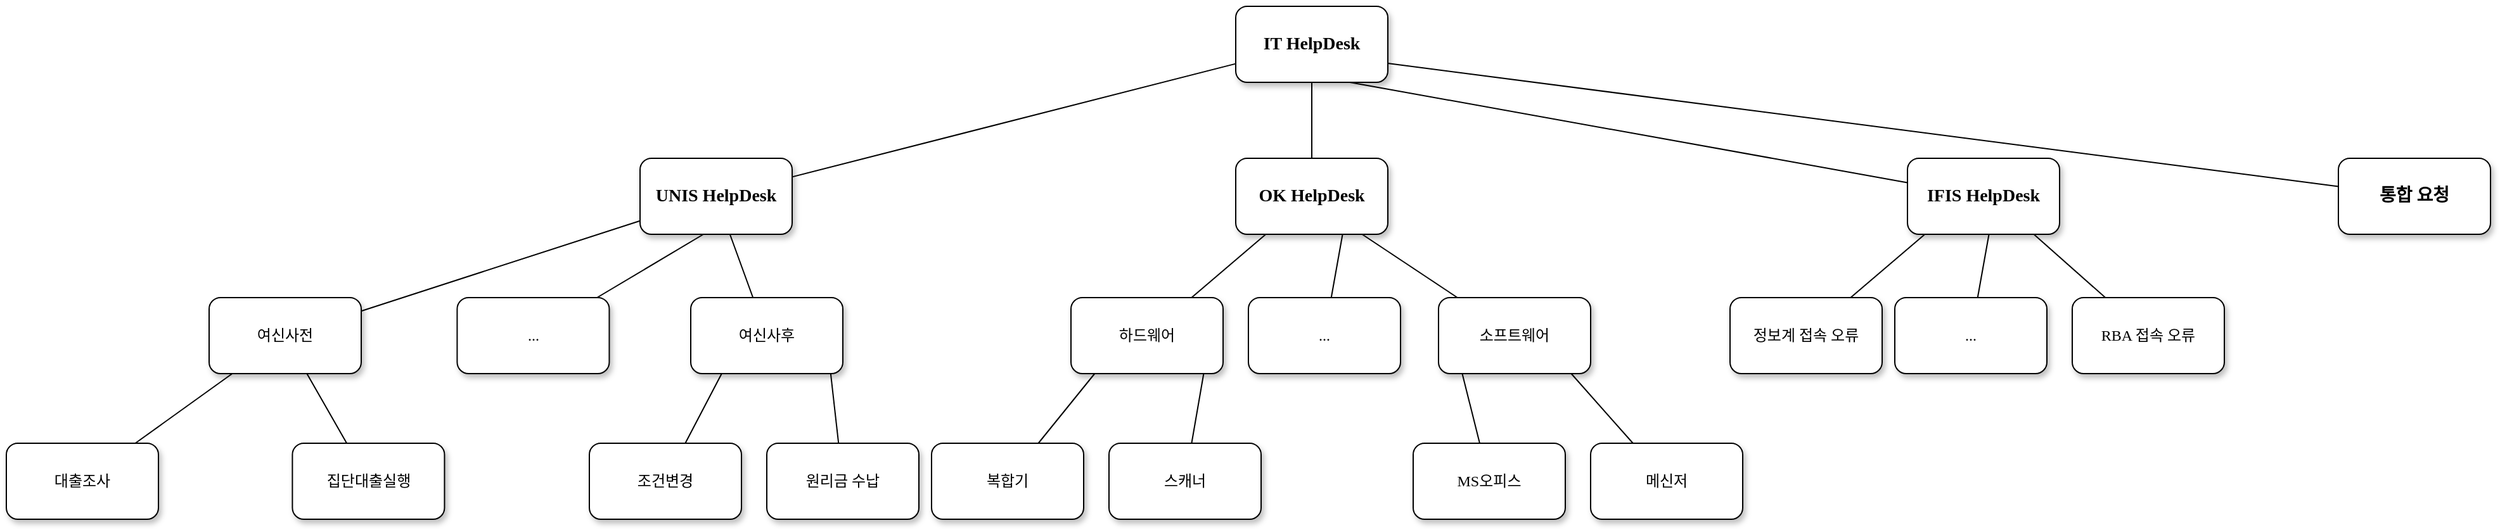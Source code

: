 <mxfile version="22.1.18" type="github">
  <diagram name="Page-1" id="10a91c8b-09ff-31b1-d368-03940ed4cc9e">
    <mxGraphModel dx="2234" dy="986" grid="1" gridSize="10" guides="1" tooltips="1" connect="1" arrows="1" fold="1" page="1" pageScale="1" pageWidth="1100" pageHeight="850" background="none" math="0" shadow="0">
      <root>
        <mxCell id="0" />
        <mxCell id="1" parent="0" />
        <mxCell id="wliQzoXXdbt3skTnYUmX-7" value="" style="edgeStyle=orthogonalEdgeStyle;rounded=0;orthogonalLoop=1;jettySize=auto;html=1;endArrow=none;endFill=0;" parent="1" source="62893188c0fa7362-1" target="wliQzoXXdbt3skTnYUmX-2" edge="1">
          <mxGeometry relative="1" as="geometry" />
        </mxCell>
        <mxCell id="62893188c0fa7362-1" value="&lt;b&gt;&lt;font style=&quot;font-size: 14px;&quot;&gt;IT HelpDesk&lt;/font&gt;&lt;/b&gt;" style="whiteSpace=wrap;html=1;rounded=1;shadow=1;labelBackgroundColor=none;strokeWidth=1;fontFamily=Verdana;fontSize=12;align=center;" parent="1" vertex="1">
          <mxGeometry x="610" y="50" width="120" height="60" as="geometry" />
        </mxCell>
        <mxCell id="62893188c0fa7362-2" value="&lt;b style=&quot;border-color: var(--border-color);&quot;&gt;&lt;font style=&quot;border-color: var(--border-color); font-size: 14px;&quot;&gt;UNIS HelpDesk&lt;/font&gt;&lt;/b&gt;" style="whiteSpace=wrap;html=1;rounded=1;shadow=1;labelBackgroundColor=none;strokeWidth=1;fontFamily=Verdana;fontSize=12;align=center;" parent="1" vertex="1">
          <mxGeometry x="140" y="170" width="120" height="60" as="geometry" />
        </mxCell>
        <mxCell id="62893188c0fa7362-3" value="&lt;b style=&quot;border-color: var(--border-color);&quot;&gt;&lt;font style=&quot;border-color: var(--border-color); font-size: 14px;&quot;&gt;IFIS HelpDesk&lt;/font&gt;&lt;/b&gt;" style="whiteSpace=wrap;html=1;rounded=1;shadow=1;labelBackgroundColor=none;strokeWidth=1;fontFamily=Verdana;fontSize=12;align=center;" parent="1" vertex="1">
          <mxGeometry x="1140" y="170" width="120" height="60" as="geometry" />
        </mxCell>
        <mxCell id="62893188c0fa7362-4" value="" style="rounded=0;html=1;labelBackgroundColor=none;startArrow=none;startFill=0;startSize=5;endArrow=none;endFill=0;endSize=5;jettySize=auto;orthogonalLoop=1;strokeWidth=1;fontFamily=Verdana;fontSize=12;exitX=0.75;exitY=1;exitDx=0;exitDy=0;" parent="1" source="62893188c0fa7362-1" target="62893188c0fa7362-3" edge="1">
          <mxGeometry x="-0.3" y="13" relative="1" as="geometry">
            <mxPoint as="offset" />
          </mxGeometry>
        </mxCell>
        <mxCell id="62893188c0fa7362-5" value="" style="rounded=0;html=1;labelBackgroundColor=none;startArrow=none;startFill=0;startSize=5;endArrow=none;endFill=0;endSize=5;jettySize=auto;orthogonalLoop=1;strokeWidth=1;fontFamily=Verdana;fontSize=12" parent="1" source="62893188c0fa7362-1" target="62893188c0fa7362-2" edge="1">
          <mxGeometry x="-0.359" y="-11" relative="1" as="geometry">
            <mxPoint as="offset" />
          </mxGeometry>
        </mxCell>
        <mxCell id="62893188c0fa7362-8" value="&lt;span&gt;여신사전&lt;/span&gt;" style="whiteSpace=wrap;html=1;rounded=1;shadow=1;labelBackgroundColor=none;strokeWidth=1;fontFamily=Verdana;fontSize=12;align=center;" parent="1" vertex="1">
          <mxGeometry x="-200" y="280" width="120" height="60" as="geometry" />
        </mxCell>
        <mxCell id="62893188c0fa7362-9" value="&lt;span&gt;여신사후&lt;/span&gt;" style="whiteSpace=wrap;html=1;rounded=1;shadow=1;labelBackgroundColor=none;strokeWidth=1;fontFamily=Verdana;fontSize=12;align=center;" parent="1" vertex="1">
          <mxGeometry x="180" y="280" width="120" height="60" as="geometry" />
        </mxCell>
        <mxCell id="62893188c0fa7362-12" value="대출조사" style="whiteSpace=wrap;html=1;rounded=1;shadow=1;labelBackgroundColor=none;strokeWidth=1;fontFamily=Verdana;fontSize=12;align=center;" parent="1" vertex="1">
          <mxGeometry x="-360" y="395" width="120" height="60" as="geometry" />
        </mxCell>
        <mxCell id="62893188c0fa7362-13" value="집단대출실행" style="whiteSpace=wrap;html=1;rounded=1;shadow=1;labelBackgroundColor=none;strokeWidth=1;fontFamily=Verdana;fontSize=12;align=center;" parent="1" vertex="1">
          <mxGeometry x="-134.29" y="395" width="120" height="60" as="geometry" />
        </mxCell>
        <mxCell id="62893188c0fa7362-14" value="" style="rounded=0;html=1;labelBackgroundColor=none;startArrow=none;startFill=0;startSize=5;endArrow=none;endFill=0;endSize=5;jettySize=auto;orthogonalLoop=1;strokeWidth=1;fontFamily=Verdana;fontSize=12" parent="1" source="62893188c0fa7362-2" target="62893188c0fa7362-8" edge="1">
          <mxGeometry x="-0.199" y="-14" relative="1" as="geometry">
            <mxPoint as="offset" />
          </mxGeometry>
        </mxCell>
        <mxCell id="62893188c0fa7362-15" value="" style="rounded=0;html=1;labelBackgroundColor=none;startArrow=none;startFill=0;startSize=5;endArrow=none;endFill=0;endSize=5;jettySize=auto;orthogonalLoop=1;strokeWidth=1;fontFamily=Verdana;fontSize=12" parent="1" source="62893188c0fa7362-2" target="62893188c0fa7362-9" edge="1">
          <mxGeometry x="-0.199" y="14" relative="1" as="geometry">
            <mxPoint as="offset" />
          </mxGeometry>
        </mxCell>
        <mxCell id="62893188c0fa7362-18" value="" style="rounded=0;html=1;labelBackgroundColor=none;startArrow=none;startFill=0;startSize=5;endArrow=none;endFill=0;endSize=5;jettySize=auto;orthogonalLoop=1;strokeWidth=1;fontFamily=Verdana;fontSize=12" parent="1" source="62893188c0fa7362-8" target="62893188c0fa7362-12" edge="1">
          <mxGeometry x="-0.217" y="-14" relative="1" as="geometry">
            <mxPoint as="offset" />
          </mxGeometry>
        </mxCell>
        <mxCell id="62893188c0fa7362-19" value="" style="rounded=0;html=1;labelBackgroundColor=none;startArrow=none;startFill=0;startSize=5;endArrow=none;endFill=0;endSize=5;jettySize=auto;orthogonalLoop=1;strokeWidth=1;fontFamily=Verdana;fontSize=12" parent="1" source="62893188c0fa7362-8" target="62893188c0fa7362-13" edge="1">
          <mxGeometry x="-0.287" y="12" relative="1" as="geometry">
            <mxPoint as="offset" />
          </mxGeometry>
        </mxCell>
        <mxCell id="wliQzoXXdbt3skTnYUmX-2" value="&lt;b style=&quot;border-color: var(--border-color);&quot;&gt;&lt;font style=&quot;border-color: var(--border-color); font-size: 14px;&quot;&gt;OK HelpDesk&lt;/font&gt;&lt;/b&gt;" style="whiteSpace=wrap;html=1;rounded=1;shadow=1;labelBackgroundColor=none;strokeWidth=1;fontFamily=Verdana;fontSize=12;align=center;" parent="1" vertex="1">
          <mxGeometry x="610" y="170" width="120" height="60" as="geometry" />
        </mxCell>
        <mxCell id="mJheN4EzBv6qTbYaFTEQ-1" value="..." style="whiteSpace=wrap;html=1;rounded=1;shadow=1;labelBackgroundColor=none;strokeWidth=1;fontFamily=Verdana;fontSize=12;align=center;" parent="1" vertex="1">
          <mxGeometry x="-4.29" y="280" width="120" height="60" as="geometry" />
        </mxCell>
        <mxCell id="mJheN4EzBv6qTbYaFTEQ-2" value="" style="rounded=0;html=1;labelBackgroundColor=none;startArrow=none;startFill=0;startSize=5;endArrow=none;endFill=0;endSize=5;jettySize=auto;orthogonalLoop=1;strokeWidth=1;fontFamily=Verdana;fontSize=12;exitX=0.5;exitY=1;exitDx=0;exitDy=0;" parent="1" target="mJheN4EzBv6qTbYaFTEQ-1" edge="1">
          <mxGeometry x="-0.199" y="-14" relative="1" as="geometry">
            <mxPoint as="offset" />
            <mxPoint x="190.0" y="230" as="sourcePoint" />
          </mxGeometry>
        </mxCell>
        <mxCell id="mJheN4EzBv6qTbYaFTEQ-3" value="조건변경" style="whiteSpace=wrap;html=1;rounded=1;shadow=1;labelBackgroundColor=none;strokeWidth=1;fontFamily=Verdana;fontSize=12;align=center;" parent="1" vertex="1">
          <mxGeometry x="100" y="395" width="120" height="60" as="geometry" />
        </mxCell>
        <mxCell id="mJheN4EzBv6qTbYaFTEQ-4" value="원리금 수납" style="whiteSpace=wrap;html=1;rounded=1;shadow=1;labelBackgroundColor=none;strokeWidth=1;fontFamily=Verdana;fontSize=12;align=center;" parent="1" vertex="1">
          <mxGeometry x="240" y="395" width="120" height="60" as="geometry" />
        </mxCell>
        <mxCell id="mJheN4EzBv6qTbYaFTEQ-5" value="" style="rounded=0;html=1;labelBackgroundColor=none;startArrow=none;startFill=0;startSize=5;endArrow=none;endFill=0;endSize=5;jettySize=auto;orthogonalLoop=1;strokeWidth=1;fontFamily=Verdana;fontSize=12" parent="1" target="mJheN4EzBv6qTbYaFTEQ-3" edge="1">
          <mxGeometry x="-0.217" y="-14" relative="1" as="geometry">
            <mxPoint as="offset" />
            <mxPoint x="204.42" y="340" as="sourcePoint" />
          </mxGeometry>
        </mxCell>
        <mxCell id="mJheN4EzBv6qTbYaFTEQ-6" value="" style="rounded=0;html=1;labelBackgroundColor=none;startArrow=none;startFill=0;startSize=5;endArrow=none;endFill=0;endSize=5;jettySize=auto;orthogonalLoop=1;strokeWidth=1;fontFamily=Verdana;fontSize=12" parent="1" target="mJheN4EzBv6qTbYaFTEQ-4" edge="1">
          <mxGeometry x="-0.287" y="12" relative="1" as="geometry">
            <mxPoint as="offset" />
            <mxPoint x="290.42" y="340" as="sourcePoint" />
          </mxGeometry>
        </mxCell>
        <mxCell id="mJheN4EzBv6qTbYaFTEQ-7" value="하드웨어" style="whiteSpace=wrap;html=1;rounded=1;shadow=1;labelBackgroundColor=none;strokeWidth=1;fontFamily=Verdana;fontSize=12;align=center;" parent="1" vertex="1">
          <mxGeometry x="480" y="280" width="120" height="60" as="geometry" />
        </mxCell>
        <mxCell id="mJheN4EzBv6qTbYaFTEQ-8" value="소프트웨어" style="whiteSpace=wrap;html=1;rounded=1;shadow=1;labelBackgroundColor=none;strokeWidth=1;fontFamily=Verdana;fontSize=12;align=center;" parent="1" vertex="1">
          <mxGeometry x="770" y="280" width="120" height="60" as="geometry" />
        </mxCell>
        <mxCell id="mJheN4EzBv6qTbYaFTEQ-9" value="" style="rounded=0;html=1;labelBackgroundColor=none;startArrow=none;startFill=0;startSize=5;endArrow=none;endFill=0;endSize=5;jettySize=auto;orthogonalLoop=1;strokeWidth=1;fontFamily=Verdana;fontSize=12" parent="1" target="mJheN4EzBv6qTbYaFTEQ-7" edge="1">
          <mxGeometry x="-0.217" y="-14" relative="1" as="geometry">
            <mxPoint as="offset" />
            <mxPoint x="633.71" y="230" as="sourcePoint" />
          </mxGeometry>
        </mxCell>
        <mxCell id="mJheN4EzBv6qTbYaFTEQ-10" value="" style="rounded=0;html=1;labelBackgroundColor=none;startArrow=none;startFill=0;startSize=5;endArrow=none;endFill=0;endSize=5;jettySize=auto;orthogonalLoop=1;strokeWidth=1;fontFamily=Verdana;fontSize=12" parent="1" target="mJheN4EzBv6qTbYaFTEQ-8" edge="1">
          <mxGeometry x="-0.287" y="12" relative="1" as="geometry">
            <mxPoint as="offset" />
            <mxPoint x="709.71" y="230" as="sourcePoint" />
          </mxGeometry>
        </mxCell>
        <mxCell id="mJheN4EzBv6qTbYaFTEQ-11" value="정보계 접속 오류" style="whiteSpace=wrap;html=1;rounded=1;shadow=1;labelBackgroundColor=none;strokeWidth=1;fontFamily=Verdana;fontSize=12;align=center;" parent="1" vertex="1">
          <mxGeometry x="1000" y="280" width="120" height="60" as="geometry" />
        </mxCell>
        <mxCell id="mJheN4EzBv6qTbYaFTEQ-12" value="RBA 접속 오류" style="whiteSpace=wrap;html=1;rounded=1;shadow=1;labelBackgroundColor=none;strokeWidth=1;fontFamily=Verdana;fontSize=12;align=center;" parent="1" vertex="1">
          <mxGeometry x="1270" y="280" width="120" height="60" as="geometry" />
        </mxCell>
        <mxCell id="mJheN4EzBv6qTbYaFTEQ-13" value="" style="rounded=0;html=1;labelBackgroundColor=none;startArrow=none;startFill=0;startSize=5;endArrow=none;endFill=0;endSize=5;jettySize=auto;orthogonalLoop=1;strokeWidth=1;fontFamily=Verdana;fontSize=12" parent="1" target="mJheN4EzBv6qTbYaFTEQ-11" edge="1">
          <mxGeometry x="-0.217" y="-14" relative="1" as="geometry">
            <mxPoint as="offset" />
            <mxPoint x="1153.71" y="230" as="sourcePoint" />
          </mxGeometry>
        </mxCell>
        <mxCell id="mJheN4EzBv6qTbYaFTEQ-14" value="" style="rounded=0;html=1;labelBackgroundColor=none;startArrow=none;startFill=0;startSize=5;endArrow=none;endFill=0;endSize=5;jettySize=auto;orthogonalLoop=1;strokeWidth=1;fontFamily=Verdana;fontSize=12" parent="1" target="mJheN4EzBv6qTbYaFTEQ-12" edge="1">
          <mxGeometry x="-0.287" y="12" relative="1" as="geometry">
            <mxPoint as="offset" />
            <mxPoint x="1239.71" y="230" as="sourcePoint" />
          </mxGeometry>
        </mxCell>
        <mxCell id="mJheN4EzBv6qTbYaFTEQ-15" value="MS오피스" style="whiteSpace=wrap;html=1;rounded=1;shadow=1;labelBackgroundColor=none;strokeWidth=1;fontFamily=Verdana;fontSize=12;align=center;" parent="1" vertex="1">
          <mxGeometry x="750" y="395" width="120" height="60" as="geometry" />
        </mxCell>
        <mxCell id="mJheN4EzBv6qTbYaFTEQ-16" value="메신저" style="whiteSpace=wrap;html=1;rounded=1;shadow=1;labelBackgroundColor=none;strokeWidth=1;fontFamily=Verdana;fontSize=12;align=center;" parent="1" vertex="1">
          <mxGeometry x="890" y="395" width="120" height="60" as="geometry" />
        </mxCell>
        <mxCell id="mJheN4EzBv6qTbYaFTEQ-17" value="" style="rounded=0;html=1;labelBackgroundColor=none;startArrow=none;startFill=0;startSize=5;endArrow=none;endFill=0;endSize=5;jettySize=auto;orthogonalLoop=1;strokeWidth=1;fontFamily=Verdana;fontSize=12" parent="1" target="mJheN4EzBv6qTbYaFTEQ-15" edge="1">
          <mxGeometry x="-0.217" y="-14" relative="1" as="geometry">
            <mxPoint as="offset" />
            <mxPoint x="788.71" y="340" as="sourcePoint" />
          </mxGeometry>
        </mxCell>
        <mxCell id="mJheN4EzBv6qTbYaFTEQ-18" value="" style="rounded=0;html=1;labelBackgroundColor=none;startArrow=none;startFill=0;startSize=5;endArrow=none;endFill=0;endSize=5;jettySize=auto;orthogonalLoop=1;strokeWidth=1;fontFamily=Verdana;fontSize=12" parent="1" target="mJheN4EzBv6qTbYaFTEQ-16" edge="1">
          <mxGeometry x="-0.287" y="12" relative="1" as="geometry">
            <mxPoint as="offset" />
            <mxPoint x="874.71" y="340" as="sourcePoint" />
          </mxGeometry>
        </mxCell>
        <mxCell id="mJheN4EzBv6qTbYaFTEQ-19" value="복합기" style="whiteSpace=wrap;html=1;rounded=1;shadow=1;labelBackgroundColor=none;strokeWidth=1;fontFamily=Verdana;fontSize=12;align=center;" parent="1" vertex="1">
          <mxGeometry x="370" y="395" width="120" height="60" as="geometry" />
        </mxCell>
        <mxCell id="mJheN4EzBv6qTbYaFTEQ-20" value="스캐너" style="whiteSpace=wrap;html=1;rounded=1;shadow=1;labelBackgroundColor=none;strokeWidth=1;fontFamily=Verdana;fontSize=12;align=center;" parent="1" vertex="1">
          <mxGeometry x="510" y="395" width="120" height="60" as="geometry" />
        </mxCell>
        <mxCell id="mJheN4EzBv6qTbYaFTEQ-21" value="" style="rounded=0;html=1;labelBackgroundColor=none;startArrow=none;startFill=0;startSize=5;endArrow=none;endFill=0;endSize=5;jettySize=auto;orthogonalLoop=1;strokeWidth=1;fontFamily=Verdana;fontSize=12" parent="1" target="mJheN4EzBv6qTbYaFTEQ-19" edge="1">
          <mxGeometry x="-0.217" y="-14" relative="1" as="geometry">
            <mxPoint as="offset" />
            <mxPoint x="498.71" y="340" as="sourcePoint" />
          </mxGeometry>
        </mxCell>
        <mxCell id="mJheN4EzBv6qTbYaFTEQ-22" value="" style="rounded=0;html=1;labelBackgroundColor=none;startArrow=none;startFill=0;startSize=5;endArrow=none;endFill=0;endSize=5;jettySize=auto;orthogonalLoop=1;strokeWidth=1;fontFamily=Verdana;fontSize=12" parent="1" target="mJheN4EzBv6qTbYaFTEQ-20" edge="1">
          <mxGeometry x="-0.287" y="12" relative="1" as="geometry">
            <mxPoint as="offset" />
            <mxPoint x="584.71" y="340" as="sourcePoint" />
          </mxGeometry>
        </mxCell>
        <mxCell id="mJheN4EzBv6qTbYaFTEQ-24" value="..." style="whiteSpace=wrap;html=1;rounded=1;shadow=1;labelBackgroundColor=none;strokeWidth=1;fontFamily=Verdana;fontSize=12;align=center;" parent="1" vertex="1">
          <mxGeometry x="620" y="280" width="120" height="60" as="geometry" />
        </mxCell>
        <mxCell id="mJheN4EzBv6qTbYaFTEQ-25" value="" style="rounded=0;html=1;labelBackgroundColor=none;startArrow=none;startFill=0;startSize=5;endArrow=none;endFill=0;endSize=5;jettySize=auto;orthogonalLoop=1;strokeWidth=1;fontFamily=Verdana;fontSize=12;exitX=0.5;exitY=1;exitDx=0;exitDy=0;" parent="1" target="mJheN4EzBv6qTbYaFTEQ-24" edge="1">
          <mxGeometry x="-0.199" y="-14" relative="1" as="geometry">
            <mxPoint as="offset" />
            <mxPoint x="694.29" y="230" as="sourcePoint" />
          </mxGeometry>
        </mxCell>
        <mxCell id="mJheN4EzBv6qTbYaFTEQ-26" value="..." style="whiteSpace=wrap;html=1;rounded=1;shadow=1;labelBackgroundColor=none;strokeWidth=1;fontFamily=Verdana;fontSize=12;align=center;" parent="1" vertex="1">
          <mxGeometry x="1130" y="280" width="120" height="60" as="geometry" />
        </mxCell>
        <mxCell id="mJheN4EzBv6qTbYaFTEQ-27" value="" style="rounded=0;html=1;labelBackgroundColor=none;startArrow=none;startFill=0;startSize=5;endArrow=none;endFill=0;endSize=5;jettySize=auto;orthogonalLoop=1;strokeWidth=1;fontFamily=Verdana;fontSize=12;exitX=0.5;exitY=1;exitDx=0;exitDy=0;" parent="1" target="mJheN4EzBv6qTbYaFTEQ-26" edge="1">
          <mxGeometry x="-0.199" y="-14" relative="1" as="geometry">
            <mxPoint as="offset" />
            <mxPoint x="1204.29" y="230" as="sourcePoint" />
          </mxGeometry>
        </mxCell>
        <mxCell id="FZHbbcBV69jzoJjjJWfA-1" value="&lt;span style=&quot;font-size: 14px;&quot;&gt;&lt;b&gt;통합 요청&lt;/b&gt;&lt;/span&gt;" style="whiteSpace=wrap;html=1;rounded=1;shadow=1;labelBackgroundColor=none;strokeWidth=1;fontFamily=Verdana;fontSize=12;align=center;" vertex="1" parent="1">
          <mxGeometry x="1480" y="170" width="120" height="60" as="geometry" />
        </mxCell>
        <mxCell id="FZHbbcBV69jzoJjjJWfA-2" value="" style="rounded=0;html=1;labelBackgroundColor=none;startArrow=none;startFill=0;startSize=5;endArrow=none;endFill=0;endSize=5;jettySize=auto;orthogonalLoop=1;strokeWidth=1;fontFamily=Verdana;fontSize=12;exitX=1;exitY=0.75;exitDx=0;exitDy=0;" edge="1" parent="1" target="FZHbbcBV69jzoJjjJWfA-1" source="62893188c0fa7362-1">
          <mxGeometry x="-0.3" y="13" relative="1" as="geometry">
            <mxPoint as="offset" />
            <mxPoint x="730" y="80" as="sourcePoint" />
          </mxGeometry>
        </mxCell>
      </root>
    </mxGraphModel>
  </diagram>
</mxfile>
